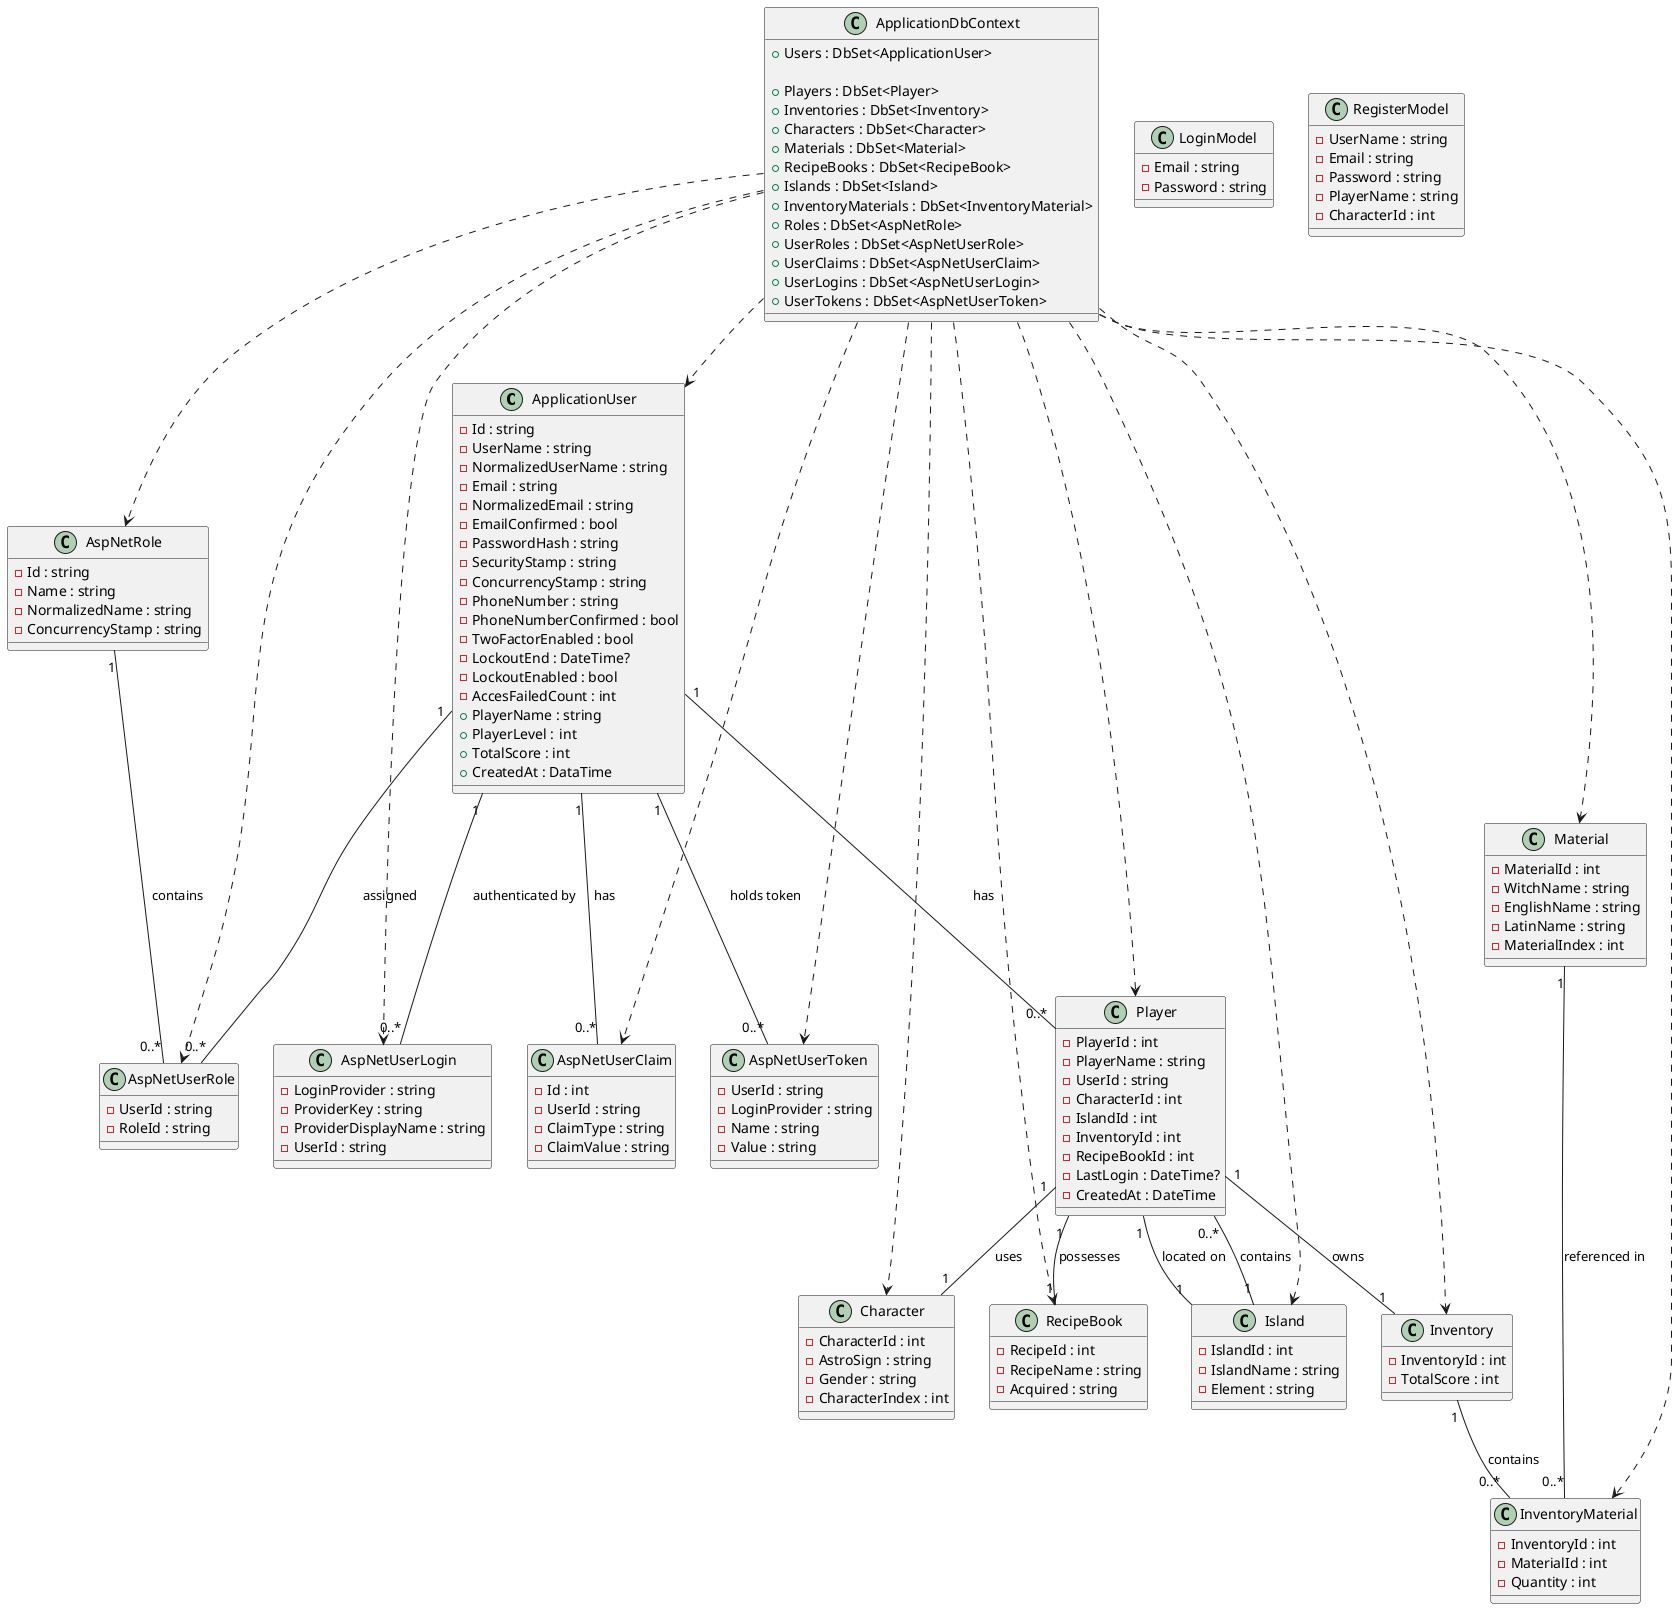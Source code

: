 ﻿@startuml

' ---------------------------
' Alapos osztályok definiálása
' ---------------------------

class ApplicationUser {
	- Id : string
	- UserName : string
	- NormalizedUserName : string
	- Email : string
	- NormalizedEmail : string
	- EmailConfirmed : bool
	- PasswordHash : string
	- SecurityStamp : string
	- ConcurrencyStamp : string
	- PhoneNumber : string
	- PhoneNumberConfirmed : bool
	- TwoFactorEnabled : bool
	- LockoutEnd : DateTime?
	- LockoutEnabled : bool
	- AccesFailedCount : int
	+ PlayerName : string
	+ PlayerLevel :	int
	+ TotalScore : int
	+ CreatedAt : DataTime
}

class AspNetRole {
  - Id : string
  - Name : string
  - NormalizedName : string
  - ConcurrencyStamp : string
}

class AspNetUserRole {
  - UserId : string
  - RoleId : string
}

class AspNetUserClaim {
  - Id : int
  - UserId : string
  - ClaimType : string
  - ClaimValue : string
}

class AspNetUserLogin {
  - LoginProvider : string
  - ProviderKey : string
  - ProviderDisplayName : string
  - UserId : string
}

class AspNetUserToken {
  - UserId : string
  - LoginProvider : string
  - Name : string
  - Value : string
}

class LoginModel {
  - Email : string
  - Password : string
}

class RegisterModel {
    - UserName : string
    - Email : string
    - Password : string
	- PlayerName : string
	- CharacterId : int
}

' ---------------------------
' Egyéb osztályok
' ---------------------------

class Character {
  - CharacterId : int
  - AstroSign : string
  - Gender : string
  - CharacterIndex : int
}

class Inventory {
  - InventoryId : int
  - TotalScore : int
}

class InventoryMaterial {
  - InventoryId : int
  - MaterialId : int
  - Quantity : int
}

class Island {
  - IslandId : int
  - IslandName : string
  - Element : string
}

class Material {
  - MaterialId : int
  - WitchName : string
  - EnglishName : string
  - LatinName : string
  - MaterialIndex : int
}

class Player {
  - PlayerId : int
  - PlayerName : string
  - UserId : string
  - CharacterId : int
  - IslandId : int
  - InventoryId : int
  - RecipeBookId : int
  - LastLogin : DateTime?
  - CreatedAt : DateTime
}

class RecipeBook {
  - RecipeId : int
  - RecipeName : string
  - Acquired : string
}

' ---------------------------
' Kapcsolatok beállítása
' ---------------------------

ApplicationUser "1" -- "0..*" Player : has
Player "1" -- "1" Character : uses
Player "1" -- "1" Island : located on
Player "1" -- "1" Inventory : owns
Player "1" -- "1" RecipeBook : possesses
Island "1" -- "0..*" Player : contains
Inventory "1" -- "0..*" InventoryMaterial : contains
Material "1" -- "0..*" InventoryMaterial : referenced in

' ASP.NET Identity kapcsolatok
ApplicationUser "1" -- "0..*" AspNetUserRole : assigned
AspNetRole "1" -- "0..*" AspNetUserRole : contains
ApplicationUser "1" -- "0..*" AspNetUserClaim : has
ApplicationUser "1" -- "0..*" AspNetUserLogin : authenticated by
ApplicationUser "1" -- "0..*" AspNetUserToken : holds token

' ---------------------------
' ApplicationDbContext osztály (DbSet-ekkel)
' ---------------------------

class ApplicationDbContext {
  + Users : DbSet<ApplicationUser>
 
 + Players : DbSet<Player>
  + Inventories : DbSet<Inventory>
  + Characters : DbSet<Character>
  + Materials : DbSet<Material>
  + RecipeBooks : DbSet<RecipeBook>
  + Islands : DbSet<Island>
  + InventoryMaterials : DbSet<InventoryMaterial>
  + Roles : DbSet<AspNetRole>
  + UserRoles : DbSet<AspNetUserRole>
  + UserClaims : DbSet<AspNetUserClaim>
  + UserLogins : DbSet<AspNetUserLogin>
  + UserTokens : DbSet<AspNetUserToken>
}

' A context "has" a domain entitásokat (lágy függőségek)
ApplicationDbContext ..> ApplicationUser
ApplicationDbContext ..> Player
ApplicationDbContext ..> Inventory
ApplicationDbContext ..> InventoryMaterial
ApplicationDbContext ..> Character
ApplicationDbContext ..> Material
ApplicationDbContext ..> RecipeBook
ApplicationDbContext ..> Island
ApplicationDbContext ..> AspNetRole
ApplicationDbContext ..> AspNetUserRole
ApplicationDbContext ..> AspNetUserClaim
ApplicationDbContext ..> AspNetUserLogin
ApplicationDbContext ..> AspNetUserToken

@enduml
